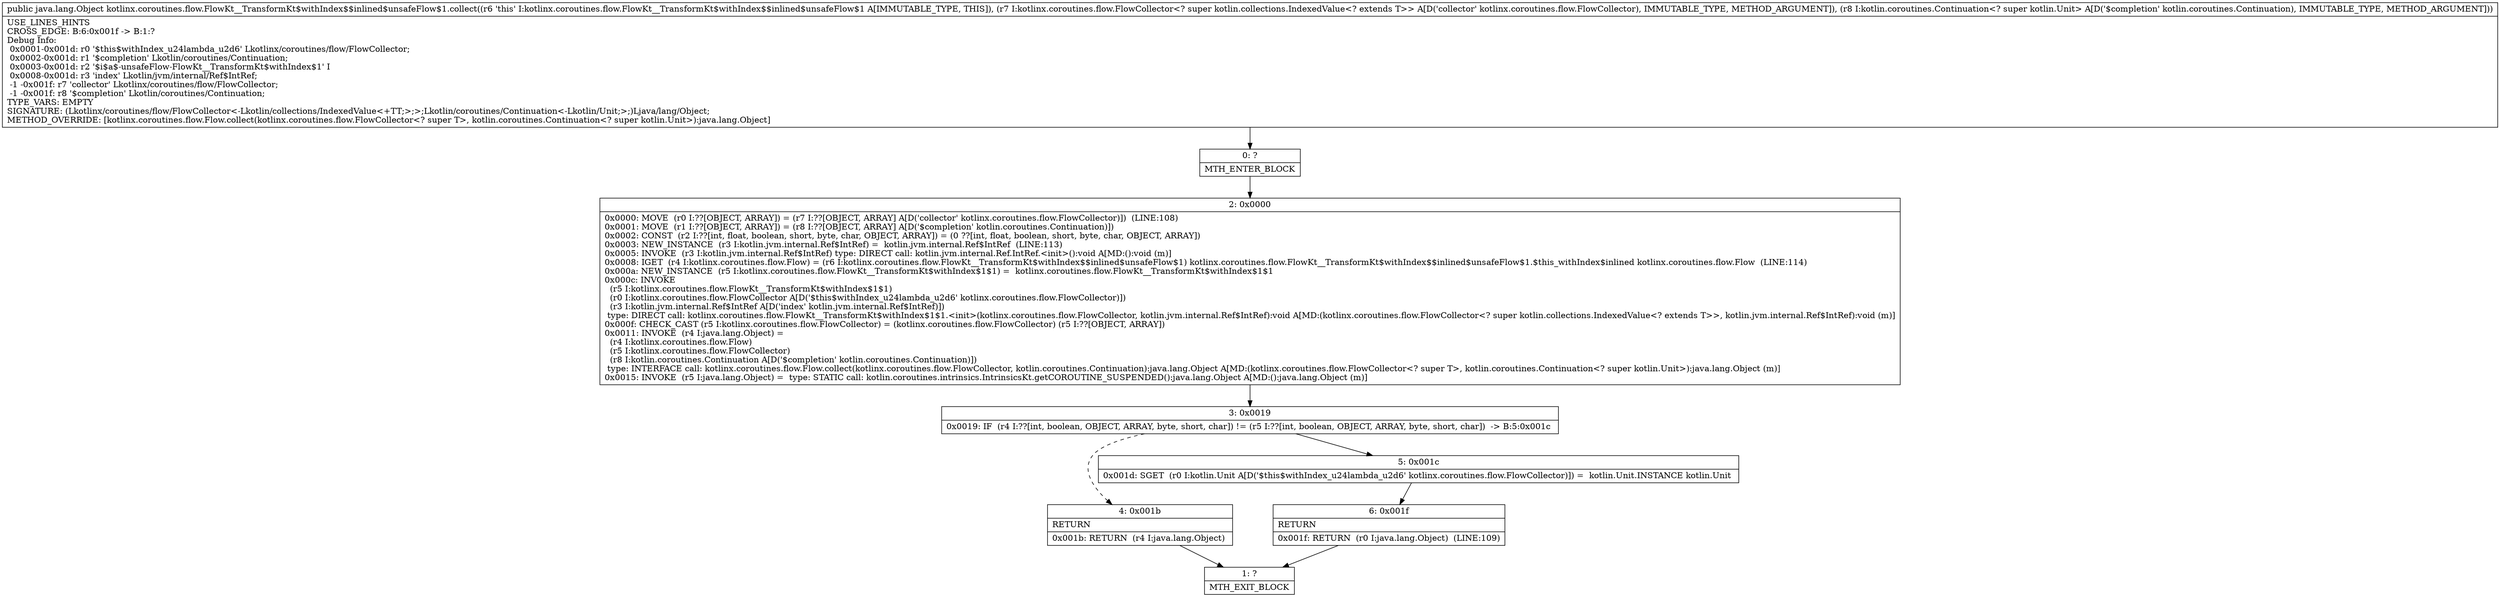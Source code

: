 digraph "CFG forkotlinx.coroutines.flow.FlowKt__TransformKt$withIndex$$inlined$unsafeFlow$1.collect(Lkotlinx\/coroutines\/flow\/FlowCollector;Lkotlin\/coroutines\/Continuation;)Ljava\/lang\/Object;" {
Node_0 [shape=record,label="{0\:\ ?|MTH_ENTER_BLOCK\l}"];
Node_2 [shape=record,label="{2\:\ 0x0000|0x0000: MOVE  (r0 I:??[OBJECT, ARRAY]) = (r7 I:??[OBJECT, ARRAY] A[D('collector' kotlinx.coroutines.flow.FlowCollector)])  (LINE:108)\l0x0001: MOVE  (r1 I:??[OBJECT, ARRAY]) = (r8 I:??[OBJECT, ARRAY] A[D('$completion' kotlin.coroutines.Continuation)]) \l0x0002: CONST  (r2 I:??[int, float, boolean, short, byte, char, OBJECT, ARRAY]) = (0 ??[int, float, boolean, short, byte, char, OBJECT, ARRAY]) \l0x0003: NEW_INSTANCE  (r3 I:kotlin.jvm.internal.Ref$IntRef) =  kotlin.jvm.internal.Ref$IntRef  (LINE:113)\l0x0005: INVOKE  (r3 I:kotlin.jvm.internal.Ref$IntRef) type: DIRECT call: kotlin.jvm.internal.Ref.IntRef.\<init\>():void A[MD:():void (m)]\l0x0008: IGET  (r4 I:kotlinx.coroutines.flow.Flow) = (r6 I:kotlinx.coroutines.flow.FlowKt__TransformKt$withIndex$$inlined$unsafeFlow$1) kotlinx.coroutines.flow.FlowKt__TransformKt$withIndex$$inlined$unsafeFlow$1.$this_withIndex$inlined kotlinx.coroutines.flow.Flow  (LINE:114)\l0x000a: NEW_INSTANCE  (r5 I:kotlinx.coroutines.flow.FlowKt__TransformKt$withIndex$1$1) =  kotlinx.coroutines.flow.FlowKt__TransformKt$withIndex$1$1 \l0x000c: INVOKE  \l  (r5 I:kotlinx.coroutines.flow.FlowKt__TransformKt$withIndex$1$1)\l  (r0 I:kotlinx.coroutines.flow.FlowCollector A[D('$this$withIndex_u24lambda_u2d6' kotlinx.coroutines.flow.FlowCollector)])\l  (r3 I:kotlin.jvm.internal.Ref$IntRef A[D('index' kotlin.jvm.internal.Ref$IntRef)])\l type: DIRECT call: kotlinx.coroutines.flow.FlowKt__TransformKt$withIndex$1$1.\<init\>(kotlinx.coroutines.flow.FlowCollector, kotlin.jvm.internal.Ref$IntRef):void A[MD:(kotlinx.coroutines.flow.FlowCollector\<? super kotlin.collections.IndexedValue\<? extends T\>\>, kotlin.jvm.internal.Ref$IntRef):void (m)]\l0x000f: CHECK_CAST (r5 I:kotlinx.coroutines.flow.FlowCollector) = (kotlinx.coroutines.flow.FlowCollector) (r5 I:??[OBJECT, ARRAY]) \l0x0011: INVOKE  (r4 I:java.lang.Object) = \l  (r4 I:kotlinx.coroutines.flow.Flow)\l  (r5 I:kotlinx.coroutines.flow.FlowCollector)\l  (r8 I:kotlin.coroutines.Continuation A[D('$completion' kotlin.coroutines.Continuation)])\l type: INTERFACE call: kotlinx.coroutines.flow.Flow.collect(kotlinx.coroutines.flow.FlowCollector, kotlin.coroutines.Continuation):java.lang.Object A[MD:(kotlinx.coroutines.flow.FlowCollector\<? super T\>, kotlin.coroutines.Continuation\<? super kotlin.Unit\>):java.lang.Object (m)]\l0x0015: INVOKE  (r5 I:java.lang.Object) =  type: STATIC call: kotlin.coroutines.intrinsics.IntrinsicsKt.getCOROUTINE_SUSPENDED():java.lang.Object A[MD:():java.lang.Object (m)]\l}"];
Node_3 [shape=record,label="{3\:\ 0x0019|0x0019: IF  (r4 I:??[int, boolean, OBJECT, ARRAY, byte, short, char]) != (r5 I:??[int, boolean, OBJECT, ARRAY, byte, short, char])  \-\> B:5:0x001c \l}"];
Node_4 [shape=record,label="{4\:\ 0x001b|RETURN\l|0x001b: RETURN  (r4 I:java.lang.Object) \l}"];
Node_1 [shape=record,label="{1\:\ ?|MTH_EXIT_BLOCK\l}"];
Node_5 [shape=record,label="{5\:\ 0x001c|0x001d: SGET  (r0 I:kotlin.Unit A[D('$this$withIndex_u24lambda_u2d6' kotlinx.coroutines.flow.FlowCollector)]) =  kotlin.Unit.INSTANCE kotlin.Unit \l}"];
Node_6 [shape=record,label="{6\:\ 0x001f|RETURN\l|0x001f: RETURN  (r0 I:java.lang.Object)  (LINE:109)\l}"];
MethodNode[shape=record,label="{public java.lang.Object kotlinx.coroutines.flow.FlowKt__TransformKt$withIndex$$inlined$unsafeFlow$1.collect((r6 'this' I:kotlinx.coroutines.flow.FlowKt__TransformKt$withIndex$$inlined$unsafeFlow$1 A[IMMUTABLE_TYPE, THIS]), (r7 I:kotlinx.coroutines.flow.FlowCollector\<? super kotlin.collections.IndexedValue\<? extends T\>\> A[D('collector' kotlinx.coroutines.flow.FlowCollector), IMMUTABLE_TYPE, METHOD_ARGUMENT]), (r8 I:kotlin.coroutines.Continuation\<? super kotlin.Unit\> A[D('$completion' kotlin.coroutines.Continuation), IMMUTABLE_TYPE, METHOD_ARGUMENT]))  | USE_LINES_HINTS\lCROSS_EDGE: B:6:0x001f \-\> B:1:?\lDebug Info:\l  0x0001\-0x001d: r0 '$this$withIndex_u24lambda_u2d6' Lkotlinx\/coroutines\/flow\/FlowCollector;\l  0x0002\-0x001d: r1 '$completion' Lkotlin\/coroutines\/Continuation;\l  0x0003\-0x001d: r2 '$i$a$\-unsafeFlow\-FlowKt__TransformKt$withIndex$1' I\l  0x0008\-0x001d: r3 'index' Lkotlin\/jvm\/internal\/Ref$IntRef;\l  \-1 \-0x001f: r7 'collector' Lkotlinx\/coroutines\/flow\/FlowCollector;\l  \-1 \-0x001f: r8 '$completion' Lkotlin\/coroutines\/Continuation;\lTYPE_VARS: EMPTY\lSIGNATURE: (Lkotlinx\/coroutines\/flow\/FlowCollector\<\-Lkotlin\/collections\/IndexedValue\<+TT;\>;\>;Lkotlin\/coroutines\/Continuation\<\-Lkotlin\/Unit;\>;)Ljava\/lang\/Object;\lMETHOD_OVERRIDE: [kotlinx.coroutines.flow.Flow.collect(kotlinx.coroutines.flow.FlowCollector\<? super T\>, kotlin.coroutines.Continuation\<? super kotlin.Unit\>):java.lang.Object]\l}"];
MethodNode -> Node_0;Node_0 -> Node_2;
Node_2 -> Node_3;
Node_3 -> Node_4[style=dashed];
Node_3 -> Node_5;
Node_4 -> Node_1;
Node_5 -> Node_6;
Node_6 -> Node_1;
}

